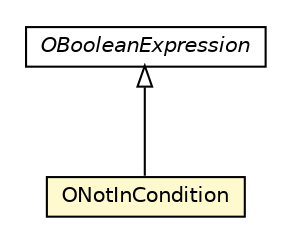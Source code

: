#!/usr/local/bin/dot
#
# Class diagram 
# Generated by UMLGraph version R5_6-24-gf6e263 (http://www.umlgraph.org/)
#

digraph G {
	edge [fontname="Helvetica",fontsize=10,labelfontname="Helvetica",labelfontsize=10];
	node [fontname="Helvetica",fontsize=10,shape=plaintext];
	nodesep=0.25;
	ranksep=0.5;
	// com.orientechnologies.orient.core.sql.parser.ONotInCondition
	c2587637 [label=<<table title="com.orientechnologies.orient.core.sql.parser.ONotInCondition" border="0" cellborder="1" cellspacing="0" cellpadding="2" port="p" bgcolor="lemonChiffon" href="./ONotInCondition.html">
		<tr><td><table border="0" cellspacing="0" cellpadding="1">
<tr><td align="center" balign="center"> ONotInCondition </td></tr>
		</table></td></tr>
		</table>>, URL="./ONotInCondition.html", fontname="Helvetica", fontcolor="black", fontsize=10.0];
	// com.orientechnologies.orient.core.sql.parser.OBooleanExpression
	c2587732 [label=<<table title="com.orientechnologies.orient.core.sql.parser.OBooleanExpression" border="0" cellborder="1" cellspacing="0" cellpadding="2" port="p" href="./OBooleanExpression.html">
		<tr><td><table border="0" cellspacing="0" cellpadding="1">
<tr><td align="center" balign="center"><font face="Helvetica-Oblique"> OBooleanExpression </font></td></tr>
		</table></td></tr>
		</table>>, URL="./OBooleanExpression.html", fontname="Helvetica", fontcolor="black", fontsize=10.0];
	//com.orientechnologies.orient.core.sql.parser.ONotInCondition extends com.orientechnologies.orient.core.sql.parser.OBooleanExpression
	c2587732:p -> c2587637:p [dir=back,arrowtail=empty];
}

